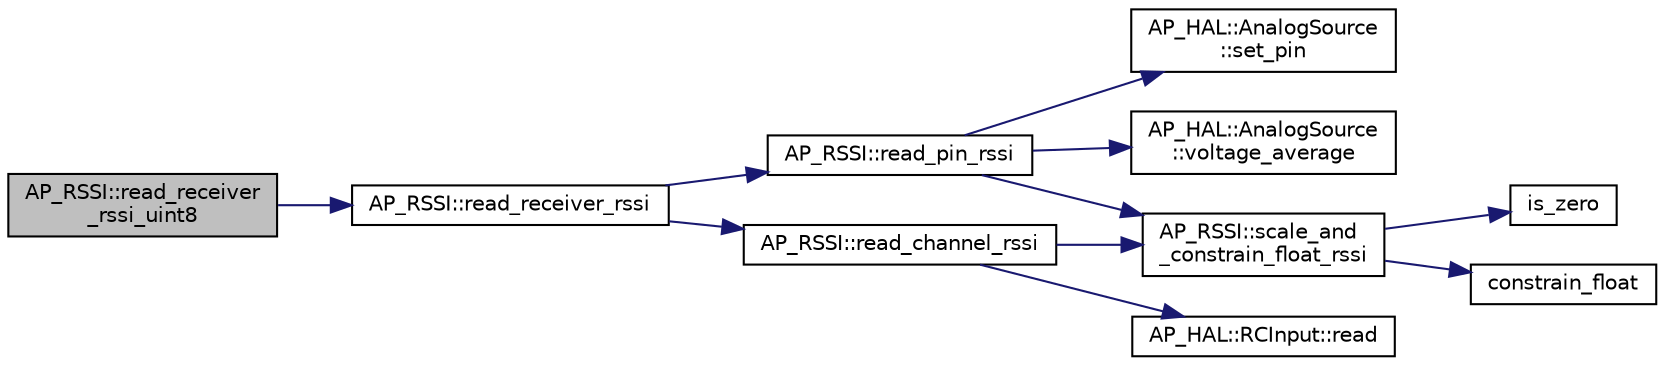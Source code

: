 digraph "AP_RSSI::read_receiver_rssi_uint8"
{
 // INTERACTIVE_SVG=YES
  edge [fontname="Helvetica",fontsize="10",labelfontname="Helvetica",labelfontsize="10"];
  node [fontname="Helvetica",fontsize="10",shape=record];
  rankdir="LR";
  Node1 [label="AP_RSSI::read_receiver\l_rssi_uint8",height=0.2,width=0.4,color="black", fillcolor="grey75", style="filled", fontcolor="black"];
  Node1 -> Node2 [color="midnightblue",fontsize="10",style="solid",fontname="Helvetica"];
  Node2 [label="AP_RSSI::read_receiver_rssi",height=0.2,width=0.4,color="black", fillcolor="white", style="filled",URL="$classAP__RSSI.html#aaf433294279d2da28157c6036faee2fa"];
  Node2 -> Node3 [color="midnightblue",fontsize="10",style="solid",fontname="Helvetica"];
  Node3 [label="AP_RSSI::read_pin_rssi",height=0.2,width=0.4,color="black", fillcolor="white", style="filled",URL="$classAP__RSSI.html#a8730c21d64b6213e0cfd830bed0d0a12"];
  Node3 -> Node4 [color="midnightblue",fontsize="10",style="solid",fontname="Helvetica"];
  Node4 [label="AP_HAL::AnalogSource\l::set_pin",height=0.2,width=0.4,color="black", fillcolor="white", style="filled",URL="$classAP__HAL_1_1AnalogSource.html#add563a28e58fdd4af48ed983bbbecec8"];
  Node3 -> Node5 [color="midnightblue",fontsize="10",style="solid",fontname="Helvetica"];
  Node5 [label="AP_HAL::AnalogSource\l::voltage_average",height=0.2,width=0.4,color="black", fillcolor="white", style="filled",URL="$classAP__HAL_1_1AnalogSource.html#a97f02eb815fd2f568df7b927d6f6b559"];
  Node3 -> Node6 [color="midnightblue",fontsize="10",style="solid",fontname="Helvetica"];
  Node6 [label="AP_RSSI::scale_and\l_constrain_float_rssi",height=0.2,width=0.4,color="black", fillcolor="white", style="filled",URL="$classAP__RSSI.html#ae047e3d04ba647b80604d0ae02d75126"];
  Node6 -> Node7 [color="midnightblue",fontsize="10",style="solid",fontname="Helvetica"];
  Node7 [label="is_zero",height=0.2,width=0.4,color="black", fillcolor="white", style="filled",URL="$AP__Math_8h.html#a108b79eeb35c5d58f324458ec9e1e9f2"];
  Node6 -> Node8 [color="midnightblue",fontsize="10",style="solid",fontname="Helvetica"];
  Node8 [label="constrain_float",height=0.2,width=0.4,color="black", fillcolor="white", style="filled",URL="$AP__Math_8h.html#a27149a7dfbb14319088e8332705c0046"];
  Node2 -> Node9 [color="midnightblue",fontsize="10",style="solid",fontname="Helvetica"];
  Node9 [label="AP_RSSI::read_channel_rssi",height=0.2,width=0.4,color="black", fillcolor="white", style="filled",URL="$classAP__RSSI.html#a760afa02d43f3dd64d8cd5e7986a7e53"];
  Node9 -> Node10 [color="midnightblue",fontsize="10",style="solid",fontname="Helvetica"];
  Node10 [label="AP_HAL::RCInput::read",height=0.2,width=0.4,color="black", fillcolor="white", style="filled",URL="$classAP__HAL_1_1RCInput.html#a078fd7e6d2e6a899009ec674a8e03498"];
  Node9 -> Node6 [color="midnightblue",fontsize="10",style="solid",fontname="Helvetica"];
}
